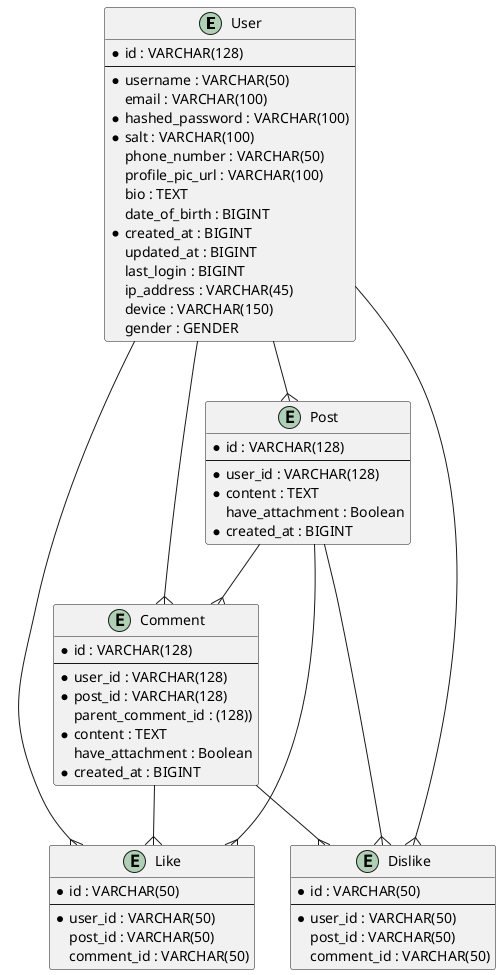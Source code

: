@startuml
entity User {
 * id : VARCHAR(128)
 --
 * username : VARCHAR(50)
 email : VARCHAR(100)
 * hashed_password : VARCHAR(100)
 * salt : VARCHAR(100)
 phone_number : VARCHAR(50)
 profile_pic_url : VARCHAR(100)
 bio : TEXT
 date_of_birth : BIGINT
 * created_at : BIGINT
 updated_at : BIGINT
 last_login : BIGINT
 ip_address : VARCHAR(45)
 device : VARCHAR(150)
 gender : GENDER
}

entity Post {
* id : VARCHAR(128)
--
* user_id : VARCHAR(128)
* content : TEXT
have_attachment : Boolean
* created_at : BIGINT
}

entity Comment {
* id : VARCHAR(128)
--
* user_id : VARCHAR(128)
* post_id : VARCHAR(128)
parent_comment_id : (128))
* content : TEXT
have_attachment : Boolean
* created_at : BIGINT
}

entity Like {
* id : VARCHAR(50)
--
* user_id : VARCHAR(50)
post_id : VARCHAR(50)
comment_id : VARCHAR(50)
}

entity Dislike {
* id : VARCHAR(50)
--
* user_id : VARCHAR(50)
post_id : VARCHAR(50)
comment_id : VARCHAR(50)
}

User --{ Post
User --{ Comment
User --{ Like
User --{ Dislike
Post --{ Comment
Post --{ Like
Post --{ Dislike
Comment --{ Like
Comment --{ Dislike
@enduml
